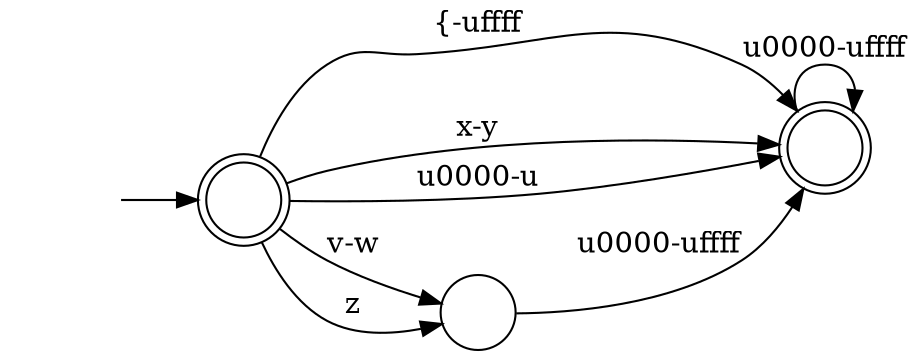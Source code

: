digraph Automaton {
  rankdir = LR;
  0 [shape=doublecircle,label=""];
  0 -> 0 [label="\u0000-\uffff"]
  1 [shape=circle,label=""];
  1 -> 0 [label="\u0000-\uffff"]
  2 [shape=doublecircle,label=""];
  initial [shape=plaintext,label=""];
  initial -> 2
  2 -> 0 [label="{-\uffff"]
  2 -> 1 [label="v-w"]
  2 -> 1 [label="z"]
  2 -> 0 [label="x-y"]
  2 -> 0 [label="\u0000-u"]
}
